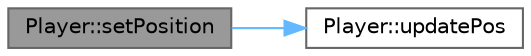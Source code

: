 digraph "Player::setPosition"
{
 // LATEX_PDF_SIZE
  bgcolor="transparent";
  edge [fontname=Helvetica,fontsize=10,labelfontname=Helvetica,labelfontsize=10];
  node [fontname=Helvetica,fontsize=10,shape=box,height=0.2,width=0.4];
  rankdir="LR";
  Node1 [label="Player::setPosition",height=0.2,width=0.4,color="gray40", fillcolor="grey60", style="filled", fontcolor="black",tooltip=" "];
  Node1 -> Node2 [color="steelblue1",style="solid"];
  Node2 [label="Player::updatePos",height=0.2,width=0.4,color="grey40", fillcolor="white", style="filled",URL="$class_player_a2c9192c3ddb95ff755c14230d776df99.html#a2c9192c3ddb95ff755c14230d776df99",tooltip=" "];
}
